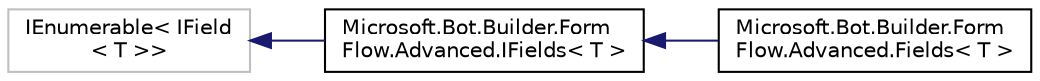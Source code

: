 digraph "Graphical Class Hierarchy"
{
  edge [fontname="Helvetica",fontsize="10",labelfontname="Helvetica",labelfontsize="10"];
  node [fontname="Helvetica",fontsize="10",shape=record];
  rankdir="LR";
  Node1 [label="IEnumerable\< IField\l\< T \>\>",height=0.2,width=0.4,color="grey75", fillcolor="white", style="filled"];
  Node1 -> Node2 [dir="back",color="midnightblue",fontsize="10",style="solid",fontname="Helvetica"];
  Node2 [label="Microsoft.Bot.Builder.Form\lFlow.Advanced.IFields\< T \>",height=0.2,width=0.4,color="black", fillcolor="white", style="filled",URL="$d6/df2/interface_microsoft_1_1_bot_1_1_builder_1_1_form_flow_1_1_advanced_1_1_i_fields.html",tooltip="Interface to track all of the fields in a form. "];
  Node2 -> Node3 [dir="back",color="midnightblue",fontsize="10",style="solid",fontname="Helvetica"];
  Node3 [label="Microsoft.Bot.Builder.Form\lFlow.Advanced.Fields\< T \>",height=0.2,width=0.4,color="black", fillcolor="white", style="filled",URL="$d9/d37/class_microsoft_1_1_bot_1_1_builder_1_1_form_flow_1_1_advanced_1_1_fields.html",tooltip="Dictionary of all fields indexed by name. "];
}
